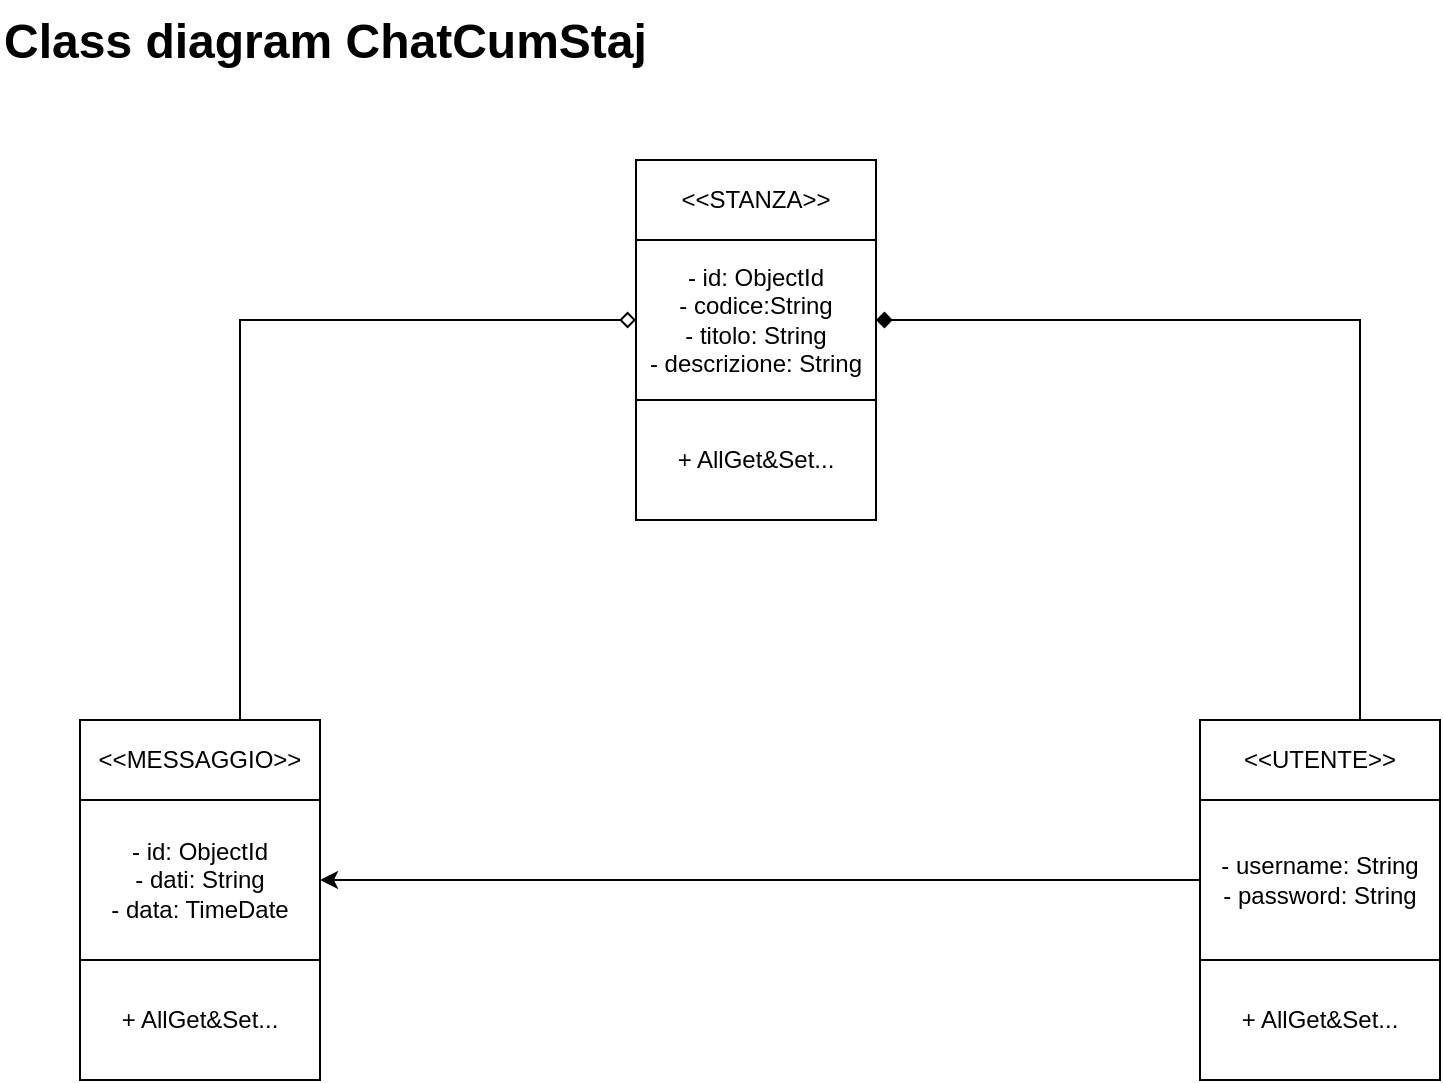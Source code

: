 <mxfile version="24.1.0" type="device">
  <diagram name="Pagina-1" id="qMspaGb80hJYWTigQy1A">
    <mxGraphModel dx="1036" dy="614" grid="1" gridSize="10" guides="1" tooltips="1" connect="1" arrows="1" fold="1" page="1" pageScale="1" pageWidth="827" pageHeight="1169" math="0" shadow="0">
      <root>
        <mxCell id="0" />
        <mxCell id="1" parent="0" />
        <mxCell id="ejxp-fmu4SixDYS9ayLk-1" value="&lt;h1 style=&quot;margin-top: 0px;&quot;&gt;Class diagram ChatCumStaj&lt;/h1&gt;" style="text;html=1;whiteSpace=wrap;overflow=hidden;rounded=0;" vertex="1" parent="1">
          <mxGeometry x="40" y="40" width="360" height="40" as="geometry" />
        </mxCell>
        <mxCell id="ejxp-fmu4SixDYS9ayLk-2" value="&amp;lt;&amp;lt;STANZA&amp;gt;&amp;gt;" style="rounded=0;whiteSpace=wrap;html=1;" vertex="1" parent="1">
          <mxGeometry x="358" y="120" width="120" height="40" as="geometry" />
        </mxCell>
        <mxCell id="ejxp-fmu4SixDYS9ayLk-3" value="- id: ObjectId&lt;br&gt;- codice:String&lt;br&gt;- titolo: String&lt;div&gt;- descrizione: String&lt;br&gt;&lt;/div&gt;" style="rounded=0;whiteSpace=wrap;html=1;" vertex="1" parent="1">
          <mxGeometry x="358" y="160" width="120" height="80" as="geometry" />
        </mxCell>
        <mxCell id="ejxp-fmu4SixDYS9ayLk-4" value="+ AllGet&amp;amp;Set..." style="rounded=0;whiteSpace=wrap;html=1;" vertex="1" parent="1">
          <mxGeometry x="358" y="240" width="120" height="60" as="geometry" />
        </mxCell>
        <mxCell id="ejxp-fmu4SixDYS9ayLk-14" style="edgeStyle=orthogonalEdgeStyle;rounded=0;orthogonalLoop=1;jettySize=auto;html=1;entryX=1;entryY=0.5;entryDx=0;entryDy=0;endArrow=diamond;endFill=1;" edge="1" parent="1" source="ejxp-fmu4SixDYS9ayLk-6" target="ejxp-fmu4SixDYS9ayLk-3">
          <mxGeometry relative="1" as="geometry">
            <Array as="points">
              <mxPoint x="720" y="200" />
            </Array>
          </mxGeometry>
        </mxCell>
        <mxCell id="ejxp-fmu4SixDYS9ayLk-6" value="&amp;lt;&amp;lt;UTENTE&amp;gt;&amp;gt;" style="rounded=0;whiteSpace=wrap;html=1;" vertex="1" parent="1">
          <mxGeometry x="640" y="400" width="120" height="40" as="geometry" />
        </mxCell>
        <mxCell id="ejxp-fmu4SixDYS9ayLk-12" style="edgeStyle=orthogonalEdgeStyle;rounded=0;orthogonalLoop=1;jettySize=auto;html=1;entryX=1;entryY=0.5;entryDx=0;entryDy=0;" edge="1" parent="1" source="ejxp-fmu4SixDYS9ayLk-7" target="ejxp-fmu4SixDYS9ayLk-10">
          <mxGeometry relative="1" as="geometry" />
        </mxCell>
        <mxCell id="ejxp-fmu4SixDYS9ayLk-7" value="- username: String&lt;div&gt;- password: String&lt;br&gt;&lt;/div&gt;" style="rounded=0;whiteSpace=wrap;html=1;" vertex="1" parent="1">
          <mxGeometry x="640" y="440" width="120" height="80" as="geometry" />
        </mxCell>
        <mxCell id="ejxp-fmu4SixDYS9ayLk-8" value="+ AllGet&amp;amp;Set..." style="rounded=0;whiteSpace=wrap;html=1;" vertex="1" parent="1">
          <mxGeometry x="640" y="520" width="120" height="60" as="geometry" />
        </mxCell>
        <mxCell id="ejxp-fmu4SixDYS9ayLk-13" style="edgeStyle=orthogonalEdgeStyle;rounded=0;orthogonalLoop=1;jettySize=auto;html=1;entryX=0;entryY=0.5;entryDx=0;entryDy=0;endArrow=diamond;endFill=0;" edge="1" parent="1" source="ejxp-fmu4SixDYS9ayLk-9" target="ejxp-fmu4SixDYS9ayLk-3">
          <mxGeometry relative="1" as="geometry">
            <Array as="points">
              <mxPoint x="160" y="200" />
            </Array>
          </mxGeometry>
        </mxCell>
        <mxCell id="ejxp-fmu4SixDYS9ayLk-9" value="&amp;lt;&amp;lt;MESSAGGIO&amp;gt;&amp;gt;" style="rounded=0;whiteSpace=wrap;html=1;" vertex="1" parent="1">
          <mxGeometry x="80" y="400" width="120" height="40" as="geometry" />
        </mxCell>
        <mxCell id="ejxp-fmu4SixDYS9ayLk-10" value="- id: ObjectId&lt;br&gt;- dati: String&lt;div&gt;- data: TimeDate&lt;br&gt;&lt;/div&gt;" style="rounded=0;whiteSpace=wrap;html=1;" vertex="1" parent="1">
          <mxGeometry x="80" y="440" width="120" height="80" as="geometry" />
        </mxCell>
        <mxCell id="ejxp-fmu4SixDYS9ayLk-11" value="+ AllGet&amp;amp;Set..." style="rounded=0;whiteSpace=wrap;html=1;" vertex="1" parent="1">
          <mxGeometry x="80" y="520" width="120" height="60" as="geometry" />
        </mxCell>
      </root>
    </mxGraphModel>
  </diagram>
</mxfile>
